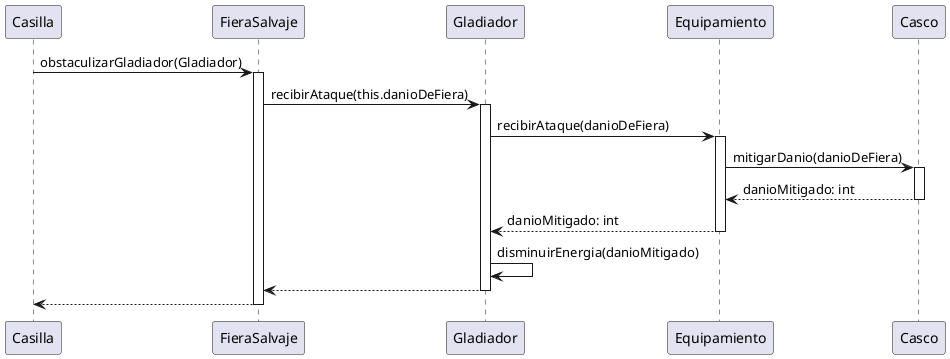 @startuml
Casilla -> FieraSalvaje: obstaculizarGladiador(Gladiador)
activate FieraSalvaje
FieraSalvaje -> Gladiador: recibirAtaque(this.danioDeFiera)
activate Gladiador

Gladiador -> Equipamiento: recibirAtaque(danioDeFiera)
activate Equipamiento
Equipamiento -> Casco: mitigarDanio(danioDeFiera)
activate Casco
Casco --> Equipamiento: danioMitigado: int
deactivate Casco
Equipamiento --> Gladiador: danioMitigado: int
deactivate Equipamiento
Gladiador -> Gladiador: disminuirEnergia(danioMitigado)


Gladiador --> FieraSalvaje
deactivate Gladiador
FieraSalvaje --> Casilla
deactivate FieraSalvaje
@enduml